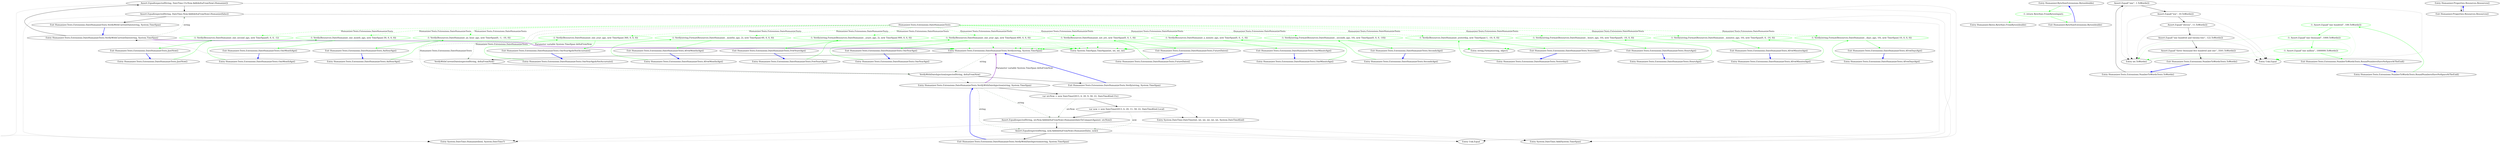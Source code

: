 digraph  {
m0_5 [cluster="System.DateTime.Humanize(bool, System.DateTime?)", file="DateHumanizeTests.cs", label="Entry System.DateTime.Humanize(bool, System.DateTime?)", span="17-17"];
m0_25 [cluster="Humanizer.Tests.Extensions.DateHumanizeTests.SecondsAgo()", file="DateHumanizeTests.cs", label="Entry Humanizer.Tests.Extensions.DateHumanizeTests.SecondsAgo()", span="42-42"];
m0_26 [cluster="Humanizer.Tests.Extensions.DateHumanizeTests.SecondsAgo()", color=green, community=0, file="DateHumanizeTests.cs", label="-1: Verify(string.Format(Resources.DateHumanize__seconds_ago, 10), new TimeSpan(0, 0, 0, -10))", span="44-44"];
m0_27 [cluster="Humanizer.Tests.Extensions.DateHumanizeTests.SecondsAgo()", file="DateHumanizeTests.cs", label="Exit Humanizer.Tests.Extensions.DateHumanizeTests.SecondsAgo()", span="42-42"];
m0_41 [cluster="Humanizer.Tests.Extensions.DateHumanizeTests.Yesterday()", file="DateHumanizeTests.cs", label="Entry Humanizer.Tests.Extensions.DateHumanizeTests.Yesterday()", span="72-72"];
m0_42 [cluster="Humanizer.Tests.Extensions.DateHumanizeTests.Yesterday()", color=green, community=0, file="DateHumanizeTests.cs", label="-1: Verify(Resources.DateHumanize_yesterday, new TimeSpan(-1, -10, 0, 0))", span="74-74"];
m0_43 [cluster="Humanizer.Tests.Extensions.DateHumanizeTests.Yesterday()", file="DateHumanizeTests.cs", label="Exit Humanizer.Tests.Extensions.DateHumanizeTests.Yesterday()", span="72-72"];
m0_6 [cluster="Unk.Equal", file="DateHumanizeTests.cs", label="Entry Unk.Equal", span=""];
m0_38 [cluster="Humanizer.Tests.Extensions.DateHumanizeTests.HoursAgo()", file="DateHumanizeTests.cs", label="Entry Humanizer.Tests.Extensions.DateHumanizeTests.HoursAgo()", span="66-66"];
m0_39 [cluster="Humanizer.Tests.Extensions.DateHumanizeTests.HoursAgo()", color=green, community=0, file="DateHumanizeTests.cs", label="-1: Verify(string.Format(Resources.DateHumanize__hours_ago, 10), new TimeSpan(0, -10, 0, 0))", span="68-68"];
m0_40 [cluster="Humanizer.Tests.Extensions.DateHumanizeTests.HoursAgo()", file="DateHumanizeTests.cs", label="Exit Humanizer.Tests.Extensions.DateHumanizeTests.HoursAgo()", span="66-66"];
m0_21 [cluster="System.TimeSpan.TimeSpan(int, int, int, int)", file="DateHumanizeTests.cs", label="Entry System.TimeSpan.TimeSpan(int, int, int, int)", span="0-0"];
m0_28 [cluster="string.Format(string, object)", file="DateHumanizeTests.cs", label="Entry string.Format(string, object)", span="0-0"];
m0_22 [cluster="Humanizer.Tests.Extensions.DateHumanizeTests.JustNow()", file="DateHumanizeTests.cs", label="Entry Humanizer.Tests.Extensions.DateHumanizeTests.JustNow()", span="36-36"];
m0_23 [cluster="Humanizer.Tests.Extensions.DateHumanizeTests.JustNow()", color=green, community=0, file="DateHumanizeTests.cs", label="-1: Verify(Resources.DateHumanize_one_second_ago, new TimeSpan(0, 0, 0, -1))", span="38-38"];
m0_24 [cluster="Humanizer.Tests.Extensions.DateHumanizeTests.JustNow()", file="DateHumanizeTests.cs", label="Exit Humanizer.Tests.Extensions.DateHumanizeTests.JustNow()", span="36-36"];
m0_0 [cluster="Humanizer.Tests.Extensions.DateHumanizeTests.VerifyWithCurrentDate(string, System.TimeSpan)", file="DateHumanizeTests.cs", label="Entry Humanizer.Tests.Extensions.DateHumanizeTests.VerifyWithCurrentDate(string, System.TimeSpan)", span="8-8"];
m0_1 [cluster="Humanizer.Tests.Extensions.DateHumanizeTests.VerifyWithCurrentDate(string, System.TimeSpan)", file="DateHumanizeTests.cs", label="Assert.Equal(expectedString, DateTime.UtcNow.Add(deltaFromNow).Humanize())", span="10-10"];
m0_2 [cluster="Humanizer.Tests.Extensions.DateHumanizeTests.VerifyWithCurrentDate(string, System.TimeSpan)", file="DateHumanizeTests.cs", label="Assert.Equal(expectedString, DateTime.Now.Add(deltaFromNow).Humanize(false))", span="11-11"];
m0_3 [cluster="Humanizer.Tests.Extensions.DateHumanizeTests.VerifyWithCurrentDate(string, System.TimeSpan)", file="DateHumanizeTests.cs", label="Exit Humanizer.Tests.Extensions.DateHumanizeTests.VerifyWithCurrentDate(string, System.TimeSpan)", span="8-8"];
m0_47 [cluster="Humanizer.Tests.Extensions.DateHumanizeTests.OneMonthAgo()", file="DateHumanizeTests.cs", label="Entry Humanizer.Tests.Extensions.DateHumanizeTests.OneMonthAgo()", span="84-84"];
m0_48 [cluster="Humanizer.Tests.Extensions.DateHumanizeTests.OneMonthAgo()", color=green, community=0, file="DateHumanizeTests.cs", label="-1: Verify(Resources.DateHumanize_one_month_ago, new TimeSpan(-30, 0, 0, 0))", span="86-86"];
m0_49 [cluster="Humanizer.Tests.Extensions.DateHumanizeTests.OneMonthAgo()", file="DateHumanizeTests.cs", label="Exit Humanizer.Tests.Extensions.DateHumanizeTests.OneMonthAgo()", span="84-84"];
m0_7 [cluster="Humanizer.Tests.Extensions.DateHumanizeTests.VerifyWithDateInjection(string, System.TimeSpan)", file="DateHumanizeTests.cs", label="Entry Humanizer.Tests.Extensions.DateHumanizeTests.VerifyWithDateInjection(string, System.TimeSpan)", span="14-14"];
m0_8 [cluster="Humanizer.Tests.Extensions.DateHumanizeTests.VerifyWithDateInjection(string, System.TimeSpan)", file="DateHumanizeTests.cs", label="var utcNow = new DateTime(2013, 6, 20, 9, 58, 22, DateTimeKind.Utc)", span="16-16"];
m0_10 [cluster="Humanizer.Tests.Extensions.DateHumanizeTests.VerifyWithDateInjection(string, System.TimeSpan)", file="DateHumanizeTests.cs", label="Assert.Equal(expectedString, utcNow.Add(deltaFromNow).Humanize(dateToCompareAgainst: utcNow))", span="19-19"];
m0_11 [cluster="Humanizer.Tests.Extensions.DateHumanizeTests.VerifyWithDateInjection(string, System.TimeSpan)", file="DateHumanizeTests.cs", label="Assert.Equal(expectedString, now.Add(deltaFromNow).Humanize(false, now))", span="20-20"];
m0_9 [cluster="Humanizer.Tests.Extensions.DateHumanizeTests.VerifyWithDateInjection(string, System.TimeSpan)", file="DateHumanizeTests.cs", label="var now = new DateTime(2013, 6, 20, 11, 58, 22, DateTimeKind.Local)", span="17-17"];
m0_12 [cluster="Humanizer.Tests.Extensions.DateHumanizeTests.VerifyWithDateInjection(string, System.TimeSpan)", file="DateHumanizeTests.cs", label="Exit Humanizer.Tests.Extensions.DateHumanizeTests.VerifyWithDateInjection(string, System.TimeSpan)", span="14-14"];
m0_13 [cluster="System.DateTime.DateTime(int, int, int, int, int, int, System.DateTimeKind)", file="DateHumanizeTests.cs", label="Entry System.DateTime.DateTime(int, int, int, int, int, int, System.DateTimeKind)", span="0-0"];
m0_32 [cluster="Humanizer.Tests.Extensions.DateHumanizeTests.AFewMinutesAgo()", file="DateHumanizeTests.cs", label="Entry Humanizer.Tests.Extensions.DateHumanizeTests.AFewMinutesAgo()", span="54-54"];
m0_33 [cluster="Humanizer.Tests.Extensions.DateHumanizeTests.AFewMinutesAgo()", color=green, community=0, file="DateHumanizeTests.cs", label="-1: Verify(string.Format(Resources.DateHumanize__minutes_ago, 10), new TimeSpan(0, 0, -10, 0))", span="56-56"];
m0_34 [cluster="Humanizer.Tests.Extensions.DateHumanizeTests.AFewMinutesAgo()", file="DateHumanizeTests.cs", label="Exit Humanizer.Tests.Extensions.DateHumanizeTests.AFewMinutesAgo()", span="54-54"];
m0_44 [cluster="Humanizer.Tests.Extensions.DateHumanizeTests.AFewDaysAgo()", file="DateHumanizeTests.cs", label="Entry Humanizer.Tests.Extensions.DateHumanizeTests.AFewDaysAgo()", span="78-78"];
m0_45 [cluster="Humanizer.Tests.Extensions.DateHumanizeTests.AFewDaysAgo()", color=green, community=0, file="DateHumanizeTests.cs", label="-1: Verify(string.Format(Resources.DateHumanize__days_ago, 10), new TimeSpan(-10, 0, 0, 0))", span="80-80"];
m0_46 [cluster="Humanizer.Tests.Extensions.DateHumanizeTests.AFewDaysAgo()", file="DateHumanizeTests.cs", label="Exit Humanizer.Tests.Extensions.DateHumanizeTests.AFewDaysAgo()", span="78-78"];
m0_50 [cluster="Humanizer.Tests.Extensions.DateHumanizeTests.AFewMonthsAgo()", file="DateHumanizeTests.cs", label="Entry Humanizer.Tests.Extensions.DateHumanizeTests.AFewMonthsAgo()", span="90-90"];
m0_51 [cluster="Humanizer.Tests.Extensions.DateHumanizeTests.AFewMonthsAgo()", color=green, community=0, file="DateHumanizeTests.cs", label="-1: Verify(string.Format(Resources.DateHumanize__months_ago, 2), new TimeSpan(-60, 0, 0, 0))", span="92-92"];
m0_52 [cluster="Humanizer.Tests.Extensions.DateHumanizeTests.AFewMonthsAgo()", file="DateHumanizeTests.cs", label="Exit Humanizer.Tests.Extensions.DateHumanizeTests.AFewMonthsAgo()", span="90-90"];
m0_4 [cluster="System.DateTime.Add(System.TimeSpan)", file="DateHumanizeTests.cs", label="Entry System.DateTime.Add(System.TimeSpan)", span="0-0"];
m0_35 [cluster="Humanizer.Tests.Extensions.DateHumanizeTests.AnHourAgo()", file="DateHumanizeTests.cs", label="Entry Humanizer.Tests.Extensions.DateHumanizeTests.AnHourAgo()", span="60-60"];
m0_36 [cluster="Humanizer.Tests.Extensions.DateHumanizeTests.AnHourAgo()", color=green, community=0, file="DateHumanizeTests.cs", label="-1: Verify(Resources.DateHumanize_an_hour_ago, new TimeSpan(0, -1, -10, 0))", span="62-62"];
m0_37 [cluster="Humanizer.Tests.Extensions.DateHumanizeTests.AnHourAgo()", file="DateHumanizeTests.cs", label="Exit Humanizer.Tests.Extensions.DateHumanizeTests.AnHourAgo()", span="60-60"];
m0_59 [cluster="Humanizer.Tests.Extensions.DateHumanizeTests.FewYearsAgo()", file="DateHumanizeTests.cs", label="Entry Humanizer.Tests.Extensions.DateHumanizeTests.FewYearsAgo()", span="108-108"];
m0_60 [cluster="Humanizer.Tests.Extensions.DateHumanizeTests.FewYearsAgo()", color=green, community=0, file="DateHumanizeTests.cs", label="-1: Verify(string.Format(Resources.DateHumanize__years_ago, 2), new TimeSpan(-900, 0, 0, 0))", span="110-110"];
m0_61 [cluster="Humanizer.Tests.Extensions.DateHumanizeTests.FewYearsAgo()", file="DateHumanizeTests.cs", label="Exit Humanizer.Tests.Extensions.DateHumanizeTests.FewYearsAgo()", span="108-108"];
m0_53 [cluster="Humanizer.Tests.Extensions.DateHumanizeTests.OneYearAgoIsNotAccureate()", file="DateHumanizeTests.cs", label="Entry Humanizer.Tests.Extensions.DateHumanizeTests.OneYearAgoIsNotAccureate()", span="96-96"];
m0_54 [cluster="Humanizer.Tests.Extensions.DateHumanizeTests.OneYearAgoIsNotAccureate()", color=green, community=0, file="DateHumanizeTests.cs", label="-1: Verify(Resources.DateHumanize_one_year_ago, new TimeSpan(-360, 0, 0, 0))", span="98-98"];
m0_55 [cluster="Humanizer.Tests.Extensions.DateHumanizeTests.OneYearAgoIsNotAccureate()", file="DateHumanizeTests.cs", label="Exit Humanizer.Tests.Extensions.DateHumanizeTests.OneYearAgoIsNotAccureate()", span="96-96"];
m0_56 [cluster="Humanizer.Tests.Extensions.DateHumanizeTests.OneYearAgo()", file="DateHumanizeTests.cs", label="Entry Humanizer.Tests.Extensions.DateHumanizeTests.OneYearAgo()", span="102-102"];
m0_57 [cluster="Humanizer.Tests.Extensions.DateHumanizeTests.OneYearAgo()", color=green, community=0, file="DateHumanizeTests.cs", label="-1: Verify(Resources.DateHumanize_one_year_ago, new TimeSpan(-400, 0, 0, 0))", span="104-104"];
m0_58 [cluster="Humanizer.Tests.Extensions.DateHumanizeTests.OneYearAgo()", file="DateHumanizeTests.cs", label="Exit Humanizer.Tests.Extensions.DateHumanizeTests.OneYearAgo()", span="102-102"];
m0_14 [cluster="Humanizer.Tests.Extensions.DateHumanizeTests.Verify(string, System.TimeSpan)", file="DateHumanizeTests.cs", label="Entry Humanizer.Tests.Extensions.DateHumanizeTests.Verify(string, System.TimeSpan)", span="23-23"];
m0_15 [cluster="Humanizer.Tests.Extensions.DateHumanizeTests.Verify(string, System.TimeSpan)", file="DateHumanizeTests.cs", label="VerifyWithCurrentDate(expectedString, deltaFromNow)", span="25-25"];
m0_16 [cluster="Humanizer.Tests.Extensions.DateHumanizeTests.Verify(string, System.TimeSpan)", file="DateHumanizeTests.cs", label="VerifyWithDateInjection(expectedString, deltaFromNow)", span="26-26"];
m0_17 [cluster="Humanizer.Tests.Extensions.DateHumanizeTests.Verify(string, System.TimeSpan)", file="DateHumanizeTests.cs", label="Exit Humanizer.Tests.Extensions.DateHumanizeTests.Verify(string, System.TimeSpan)", span="23-23"];
m0_18 [cluster="Humanizer.Tests.Extensions.DateHumanizeTests.FutureDates()", file="DateHumanizeTests.cs", label="Entry Humanizer.Tests.Extensions.DateHumanizeTests.FutureDates()", span="30-30"];
m0_19 [cluster="Humanizer.Tests.Extensions.DateHumanizeTests.FutureDates()", color=green, community=0, file="DateHumanizeTests.cs", label="-1: Verify(Resources.DateHumanize_not_yet, new TimeSpan(0, 0, 1, 0))", span="32-32"];
m0_20 [cluster="Humanizer.Tests.Extensions.DateHumanizeTests.FutureDates()", file="DateHumanizeTests.cs", label="Exit Humanizer.Tests.Extensions.DateHumanizeTests.FutureDates()", span="30-30"];
m0_29 [cluster="Humanizer.Tests.Extensions.DateHumanizeTests.OneMinuteAgo()", file="DateHumanizeTests.cs", label="Entry Humanizer.Tests.Extensions.DateHumanizeTests.OneMinuteAgo()", span="48-48"];
m0_30 [cluster="Humanizer.Tests.Extensions.DateHumanizeTests.OneMinuteAgo()", color=green, community=0, file="DateHumanizeTests.cs", label="-1: Verify(Resources.DateHumanize_a_minute_ago, new TimeSpan(0, 0, -1, 0))", span="50-50"];
m0_31 [cluster="Humanizer.Tests.Extensions.DateHumanizeTests.OneMinuteAgo()", file="DateHumanizeTests.cs", label="Exit Humanizer.Tests.Extensions.DateHumanizeTests.OneMinuteAgo()", span="48-48"];
m0_62 [file="DateHumanizeTests.cs", label="Humanizer.Tests.Extensions.DateHumanizeTests", span=""];
m1_7 [cluster="Humanizer.ByteSizeExtensions.Bytes(double)", file="NumberToWordsExtension.cs", label="Entry Humanizer.ByteSizeExtensions.Bytes(double)", span="35-35"];
m1_8 [cluster="Humanizer.ByteSizeExtensions.Bytes(double)", color=green, community=0, file="NumberToWordsExtension.cs", label="-1: return ByteSize.FromBytes(input);", span="37-37"];
m1_9 [cluster="Humanizer.ByteSizeExtensions.Bytes(double)", file="NumberToWordsExtension.cs", label="Exit Humanizer.ByteSizeExtensions.Bytes(double)", span="35-35"];
m1_10 [cluster="Humanizer.Bytes.ByteSize.FromBytes(double)", file="NumberToWordsExtension.cs", label="Entry Humanizer.Bytes.ByteSize.FromBytes(double)", span="98-98"];
m2_8 [cluster="Unk.Equal", file="NumberToWordsTests.cs", label="Entry Unk.Equal", span=""];
m2_7 [cluster="int.ToWords()", file="NumberToWordsTests.cs", label="Entry int.ToWords()", span="13-13"];
m2_0 [cluster="Humanizer.Tests.Extensions.NumberToWordsTests.ToWords()", file="NumberToWordsTests.cs", label="Entry Humanizer.Tests.Extensions.NumberToWordsTests.ToWords()", span="6-6"];
m2_1 [cluster="Humanizer.Tests.Extensions.NumberToWordsTests.ToWords()", file="NumberToWordsTests.cs", label="Assert.Equal(''one'', 1.ToWords())", span="8-8"];
m2_2 [cluster="Humanizer.Tests.Extensions.NumberToWordsTests.ToWords()", file="NumberToWordsTests.cs", label="Assert.Equal(''ten'', 10.ToWords())", span="9-9"];
m2_3 [cluster="Humanizer.Tests.Extensions.NumberToWordsTests.ToWords()", file="NumberToWordsTests.cs", label="Assert.Equal(''eleven'', 11.ToWords())", span="10-10"];
m2_4 [cluster="Humanizer.Tests.Extensions.NumberToWordsTests.ToWords()", file="NumberToWordsTests.cs", label="Assert.Equal(''one hundred and twenty-two'', 122.ToWords())", span="11-11"];
m2_5 [cluster="Humanizer.Tests.Extensions.NumberToWordsTests.ToWords()", file="NumberToWordsTests.cs", label="Assert.Equal(''three thousand five hundred and one'', 3501.ToWords())", span="12-12"];
m2_6 [cluster="Humanizer.Tests.Extensions.NumberToWordsTests.ToWords()", file="NumberToWordsTests.cs", label="Exit Humanizer.Tests.Extensions.NumberToWordsTests.ToWords()", span="6-6"];
m2_9 [cluster="Humanizer.Tests.Extensions.NumberToWordsTests.RoundNumbersHaveNoSpaceAtTheEnd()", file="NumberToWordsTests.cs", label="Entry Humanizer.Tests.Extensions.NumberToWordsTests.RoundNumbersHaveNoSpaceAtTheEnd()", span="16-16"];
m2_10 [cluster="Humanizer.Tests.Extensions.NumberToWordsTests.RoundNumbersHaveNoSpaceAtTheEnd()", color=green, community=0, file="NumberToWordsTests.cs", label="-1: Assert.Equal(''one hundred'', 100.ToWords())", span="18-18"];
m2_11 [cluster="Humanizer.Tests.Extensions.NumberToWordsTests.RoundNumbersHaveNoSpaceAtTheEnd()", color=green, community=0, file="NumberToWordsTests.cs", label="-1: Assert.Equal(''one thousand'', 1000.ToWords())", span="19-19"];
m2_12 [cluster="Humanizer.Tests.Extensions.NumberToWordsTests.RoundNumbersHaveNoSpaceAtTheEnd()", color=green, community=0, file="NumberToWordsTests.cs", label="-1: Assert.Equal(''one million'', 1000000.ToWords())", span="20-20"];
m2_13 [cluster="Humanizer.Tests.Extensions.NumberToWordsTests.RoundNumbersHaveNoSpaceAtTheEnd()", file="NumberToWordsTests.cs", label="Exit Humanizer.Tests.Extensions.NumberToWordsTests.RoundNumbersHaveNoSpaceAtTheEnd()", span="16-16"];
m3_0 [cluster="Humanizer.Properties.Resources.Resources()", file="Resources.Designer.cs", label="Entry Humanizer.Properties.Resources.Resources()", span="31-31"];
m3_1 [cluster="Humanizer.Properties.Resources.Resources()", file="Resources.Designer.cs", label="Exit Humanizer.Properties.Resources.Resources()", span="31-31"];
m0_25 -> m0_26  [color=green, key=0, style=solid];
m0_26 -> m0_27  [color=green, key=0, style=solid];
m0_26 -> m0_28  [color=green, key=2, style=dotted];
m0_26 -> m0_21  [color=green, key=2, style=dotted];
m0_26 -> m0_14  [color=green, key=2, style=dotted];
m0_27 -> m0_25  [color=blue, key=0, style=bold];
m0_41 -> m0_42  [color=green, key=0, style=solid];
m0_42 -> m0_43  [color=green, key=0, style=solid];
m0_42 -> m0_21  [color=green, key=2, style=dotted];
m0_42 -> m0_14  [color=green, key=2, style=dotted];
m0_43 -> m0_41  [color=blue, key=0, style=bold];
m0_38 -> m0_39  [color=green, key=0, style=solid];
m0_39 -> m0_40  [color=green, key=0, style=solid];
m0_39 -> m0_28  [color=green, key=2, style=dotted];
m0_39 -> m0_21  [color=green, key=2, style=dotted];
m0_39 -> m0_14  [color=green, key=2, style=dotted];
m0_40 -> m0_38  [color=blue, key=0, style=bold];
m0_22 -> m0_23  [color=green, key=0, style=solid];
m0_23 -> m0_24  [color=green, key=0, style=solid];
m0_23 -> m0_21  [color=green, key=2, style=dotted];
m0_23 -> m0_14  [color=green, key=2, style=dotted];
m0_24 -> m0_22  [color=blue, key=0, style=bold];
m0_0 -> m0_1  [key=0, style=solid];
m0_0 -> m0_2  [color=darkseagreen4, key=1, label=string, style=dashed];
m0_0 -> m0_14  [color=darkorchid, key=3, label="Parameter variable System.TimeSpan deltaFromNow", style=bold];
m0_1 -> m0_2  [key=0, style=solid];
m0_1 -> m0_4  [key=2, style=dotted];
m0_1 -> m0_5  [key=2, style=dotted];
m0_1 -> m0_6  [key=2, style=dotted];
m0_2 -> m0_3  [key=0, style=solid];
m0_2 -> m0_4  [key=2, style=dotted];
m0_2 -> m0_5  [key=2, style=dotted];
m0_2 -> m0_6  [key=2, style=dotted];
m0_3 -> m0_0  [color=blue, key=0, style=bold];
m0_47 -> m0_48  [color=green, key=0, style=solid];
m0_48 -> m0_49  [color=green, key=0, style=solid];
m0_48 -> m0_21  [color=green, key=2, style=dotted];
m0_48 -> m0_14  [color=green, key=2, style=dotted];
m0_49 -> m0_47  [color=blue, key=0, style=bold];
m0_7 -> m0_8  [key=0, style=solid];
m0_7 -> m0_10  [color=darkseagreen4, key=1, label=string, style=dashed];
m0_7 -> m0_11  [color=darkseagreen4, key=1, label=string, style=dashed];
m0_7 -> m0_14  [color=darkorchid, key=3, label="Parameter variable System.TimeSpan deltaFromNow", style=bold];
m0_8 -> m0_9  [key=0, style=solid];
m0_8 -> m0_13  [key=2, style=dotted];
m0_8 -> m0_10  [color=darkseagreen4, key=1, label=utcNow, style=dashed];
m0_10 -> m0_11  [key=0, style=solid];
m0_10 -> m0_4  [key=2, style=dotted];
m0_10 -> m0_5  [key=2, style=dotted];
m0_10 -> m0_6  [key=2, style=dotted];
m0_11 -> m0_12  [key=0, style=solid];
m0_11 -> m0_4  [key=2, style=dotted];
m0_11 -> m0_5  [key=2, style=dotted];
m0_11 -> m0_6  [key=2, style=dotted];
m0_9 -> m0_10  [key=0, style=solid];
m0_9 -> m0_13  [key=2, style=dotted];
m0_9 -> m0_11  [color=darkseagreen4, key=1, label=now, style=dashed];
m0_12 -> m0_7  [color=blue, key=0, style=bold];
m0_32 -> m0_33  [color=green, key=0, style=solid];
m0_33 -> m0_34  [color=green, key=0, style=solid];
m0_33 -> m0_28  [color=green, key=2, style=dotted];
m0_33 -> m0_21  [color=green, key=2, style=dotted];
m0_33 -> m0_14  [color=green, key=2, style=dotted];
m0_34 -> m0_32  [color=blue, key=0, style=bold];
m0_44 -> m0_45  [color=green, key=0, style=solid];
m0_45 -> m0_46  [color=green, key=0, style=solid];
m0_45 -> m0_28  [color=green, key=2, style=dotted];
m0_45 -> m0_21  [color=green, key=2, style=dotted];
m0_45 -> m0_14  [color=green, key=2, style=dotted];
m0_46 -> m0_44  [color=blue, key=0, style=bold];
m0_50 -> m0_51  [color=green, key=0, style=solid];
m0_51 -> m0_52  [color=green, key=0, style=solid];
m0_51 -> m0_28  [color=green, key=2, style=dotted];
m0_51 -> m0_21  [color=green, key=2, style=dotted];
m0_51 -> m0_14  [color=green, key=2, style=dotted];
m0_52 -> m0_50  [color=blue, key=0, style=bold];
m0_35 -> m0_36  [color=green, key=0, style=solid];
m0_36 -> m0_37  [color=green, key=0, style=solid];
m0_36 -> m0_21  [color=green, key=2, style=dotted];
m0_36 -> m0_14  [color=green, key=2, style=dotted];
m0_37 -> m0_35  [color=blue, key=0, style=bold];
m0_59 -> m0_60  [color=green, key=0, style=solid];
m0_60 -> m0_61  [color=green, key=0, style=solid];
m0_60 -> m0_28  [color=green, key=2, style=dotted];
m0_60 -> m0_21  [color=green, key=2, style=dotted];
m0_60 -> m0_14  [color=green, key=2, style=dotted];
m0_61 -> m0_59  [color=blue, key=0, style=bold];
m0_53 -> m0_54  [color=green, key=0, style=solid];
m0_54 -> m0_55  [color=green, key=0, style=solid];
m0_54 -> m0_21  [color=green, key=2, style=dotted];
m0_54 -> m0_14  [color=green, key=2, style=dotted];
m0_55 -> m0_53  [color=blue, key=0, style=bold];
m0_56 -> m0_57  [color=green, key=0, style=solid];
m0_57 -> m0_58  [color=green, key=0, style=solid];
m0_57 -> m0_21  [color=green, key=2, style=dotted];
m0_57 -> m0_14  [color=green, key=2, style=dotted];
m0_58 -> m0_56  [color=blue, key=0, style=bold];
m0_14 -> m0_15  [key=0, style=solid];
m0_14 -> m0_16  [color=darkseagreen4, key=1, label=string, style=dashed];
m0_15 -> m0_16  [key=0, style=solid];
m0_15 -> m0_0  [key=2, style=dotted];
m0_16 -> m0_17  [key=0, style=solid];
m0_16 -> m0_7  [key=2, style=dotted];
m0_17 -> m0_14  [color=blue, key=0, style=bold];
m0_18 -> m0_19  [color=green, key=0, style=solid];
m0_19 -> m0_20  [color=green, key=0, style=solid];
m0_19 -> m0_21  [color=green, key=2, style=dotted];
m0_19 -> m0_14  [color=green, key=2, style=dotted];
m0_20 -> m0_18  [color=blue, key=0, style=bold];
m0_29 -> m0_30  [color=green, key=0, style=solid];
m0_30 -> m0_31  [color=green, key=0, style=solid];
m0_30 -> m0_21  [color=green, key=2, style=dotted];
m0_30 -> m0_14  [color=green, key=2, style=dotted];
m0_31 -> m0_29  [color=blue, key=0, style=bold];
m0_62 -> m0_15  [color=darkseagreen4, key=1, label="Humanizer.Tests.Extensions.DateHumanizeTests", style=dashed];
m0_62 -> m0_16  [color=darkseagreen4, key=1, label="Humanizer.Tests.Extensions.DateHumanizeTests", style=dashed];
m0_62 -> m0_19  [color=green, key=1, label="Humanizer.Tests.Extensions.DateHumanizeTests", style=dashed];
m0_62 -> m0_23  [color=green, key=1, label="Humanizer.Tests.Extensions.DateHumanizeTests", style=dashed];
m0_62 -> m0_26  [color=green, key=1, label="Humanizer.Tests.Extensions.DateHumanizeTests", style=dashed];
m0_62 -> m0_30  [color=green, key=1, label="Humanizer.Tests.Extensions.DateHumanizeTests", style=dashed];
m0_62 -> m0_33  [color=green, key=1, label="Humanizer.Tests.Extensions.DateHumanizeTests", style=dashed];
m0_62 -> m0_36  [color=green, key=1, label="Humanizer.Tests.Extensions.DateHumanizeTests", style=dashed];
m0_62 -> m0_39  [color=green, key=1, label="Humanizer.Tests.Extensions.DateHumanizeTests", style=dashed];
m0_62 -> m0_42  [color=green, key=1, label="Humanizer.Tests.Extensions.DateHumanizeTests", style=dashed];
m0_62 -> m0_45  [color=green, key=1, label="Humanizer.Tests.Extensions.DateHumanizeTests", style=dashed];
m0_62 -> m0_48  [color=green, key=1, label="Humanizer.Tests.Extensions.DateHumanizeTests", style=dashed];
m0_62 -> m0_51  [color=green, key=1, label="Humanizer.Tests.Extensions.DateHumanizeTests", style=dashed];
m0_62 -> m0_54  [color=green, key=1, label="Humanizer.Tests.Extensions.DateHumanizeTests", style=dashed];
m0_62 -> m0_57  [color=green, key=1, label="Humanizer.Tests.Extensions.DateHumanizeTests", style=dashed];
m0_62 -> m0_60  [color=green, key=1, label="Humanizer.Tests.Extensions.DateHumanizeTests", style=dashed];
m1_7 -> m1_8  [color=green, key=0, style=solid];
m1_8 -> m1_9  [color=green, key=0, style=solid];
m1_8 -> m1_10  [color=green, key=2, style=dotted];
m1_9 -> m1_7  [color=blue, key=0, style=bold];
m2_0 -> m2_1  [key=0, style=solid];
m2_1 -> m2_7  [key=2, style=dotted];
m2_1 -> m2_8  [key=2, style=dotted];
m2_1 -> m2_2  [key=0, style=solid];
m2_2 -> m2_7  [key=2, style=dotted];
m2_2 -> m2_8  [key=2, style=dotted];
m2_2 -> m2_3  [key=0, style=solid];
m2_3 -> m2_7  [key=2, style=dotted];
m2_3 -> m2_8  [key=2, style=dotted];
m2_3 -> m2_4  [key=0, style=solid];
m2_4 -> m2_7  [key=2, style=dotted];
m2_4 -> m2_8  [key=2, style=dotted];
m2_4 -> m2_5  [key=0, style=solid];
m2_5 -> m2_7  [key=2, style=dotted];
m2_5 -> m2_8  [key=2, style=dotted];
m2_5 -> m2_6  [key=0, style=solid];
m2_6 -> m2_0  [color=blue, key=0, style=bold];
m2_9 -> m2_10  [color=green, key=0, style=solid];
m2_10 -> m2_11  [color=green, key=0, style=solid];
m2_10 -> m2_7  [color=green, key=2, style=dotted];
m2_10 -> m2_8  [color=green, key=2, style=dotted];
m2_11 -> m2_12  [color=green, key=0, style=solid];
m2_11 -> m2_7  [color=green, key=2, style=dotted];
m2_11 -> m2_8  [color=green, key=2, style=dotted];
m2_12 -> m2_13  [color=green, key=0, style=solid];
m2_12 -> m2_7  [color=green, key=2, style=dotted];
m2_12 -> m2_8  [color=green, key=2, style=dotted];
m2_13 -> m2_9  [color=blue, key=0, style=bold];
m3_0 -> m3_1  [key=0, style=solid];
m3_1 -> m3_0  [color=blue, key=0, style=bold];
}

